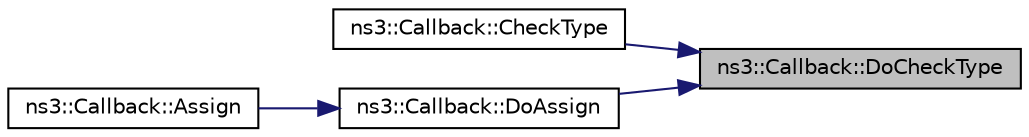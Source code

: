 digraph "ns3::Callback::DoCheckType"
{
 // LATEX_PDF_SIZE
  edge [fontname="Helvetica",fontsize="10",labelfontname="Helvetica",labelfontsize="10"];
  node [fontname="Helvetica",fontsize="10",shape=record];
  rankdir="RL";
  Node1 [label="ns3::Callback::DoCheckType",height=0.2,width=0.4,color="black", fillcolor="grey75", style="filled", fontcolor="black",tooltip="Check for compatible types."];
  Node1 -> Node2 [dir="back",color="midnightblue",fontsize="10",style="solid",fontname="Helvetica"];
  Node2 [label="ns3::Callback::CheckType",height=0.2,width=0.4,color="black", fillcolor="white", style="filled",URL="$classns3_1_1_callback.html#aab70fbbb3a246e7a4d4d7c923dd162d2",tooltip="Check for compatible types."];
  Node1 -> Node3 [dir="back",color="midnightblue",fontsize="10",style="solid",fontname="Helvetica"];
  Node3 [label="ns3::Callback::DoAssign",height=0.2,width=0.4,color="black", fillcolor="white", style="filled",URL="$classns3_1_1_callback.html#a40b31032b5be1b88707232eef0243520",tooltip="Adopt the other's implementation, if type compatible."];
  Node3 -> Node4 [dir="back",color="midnightblue",fontsize="10",style="solid",fontname="Helvetica"];
  Node4 [label="ns3::Callback::Assign",height=0.2,width=0.4,color="black", fillcolor="white", style="filled",URL="$classns3_1_1_callback.html#a246f8949a1392269d4c1a85c24b85f97",tooltip="Adopt the other's implementation, if type compatible."];
}
